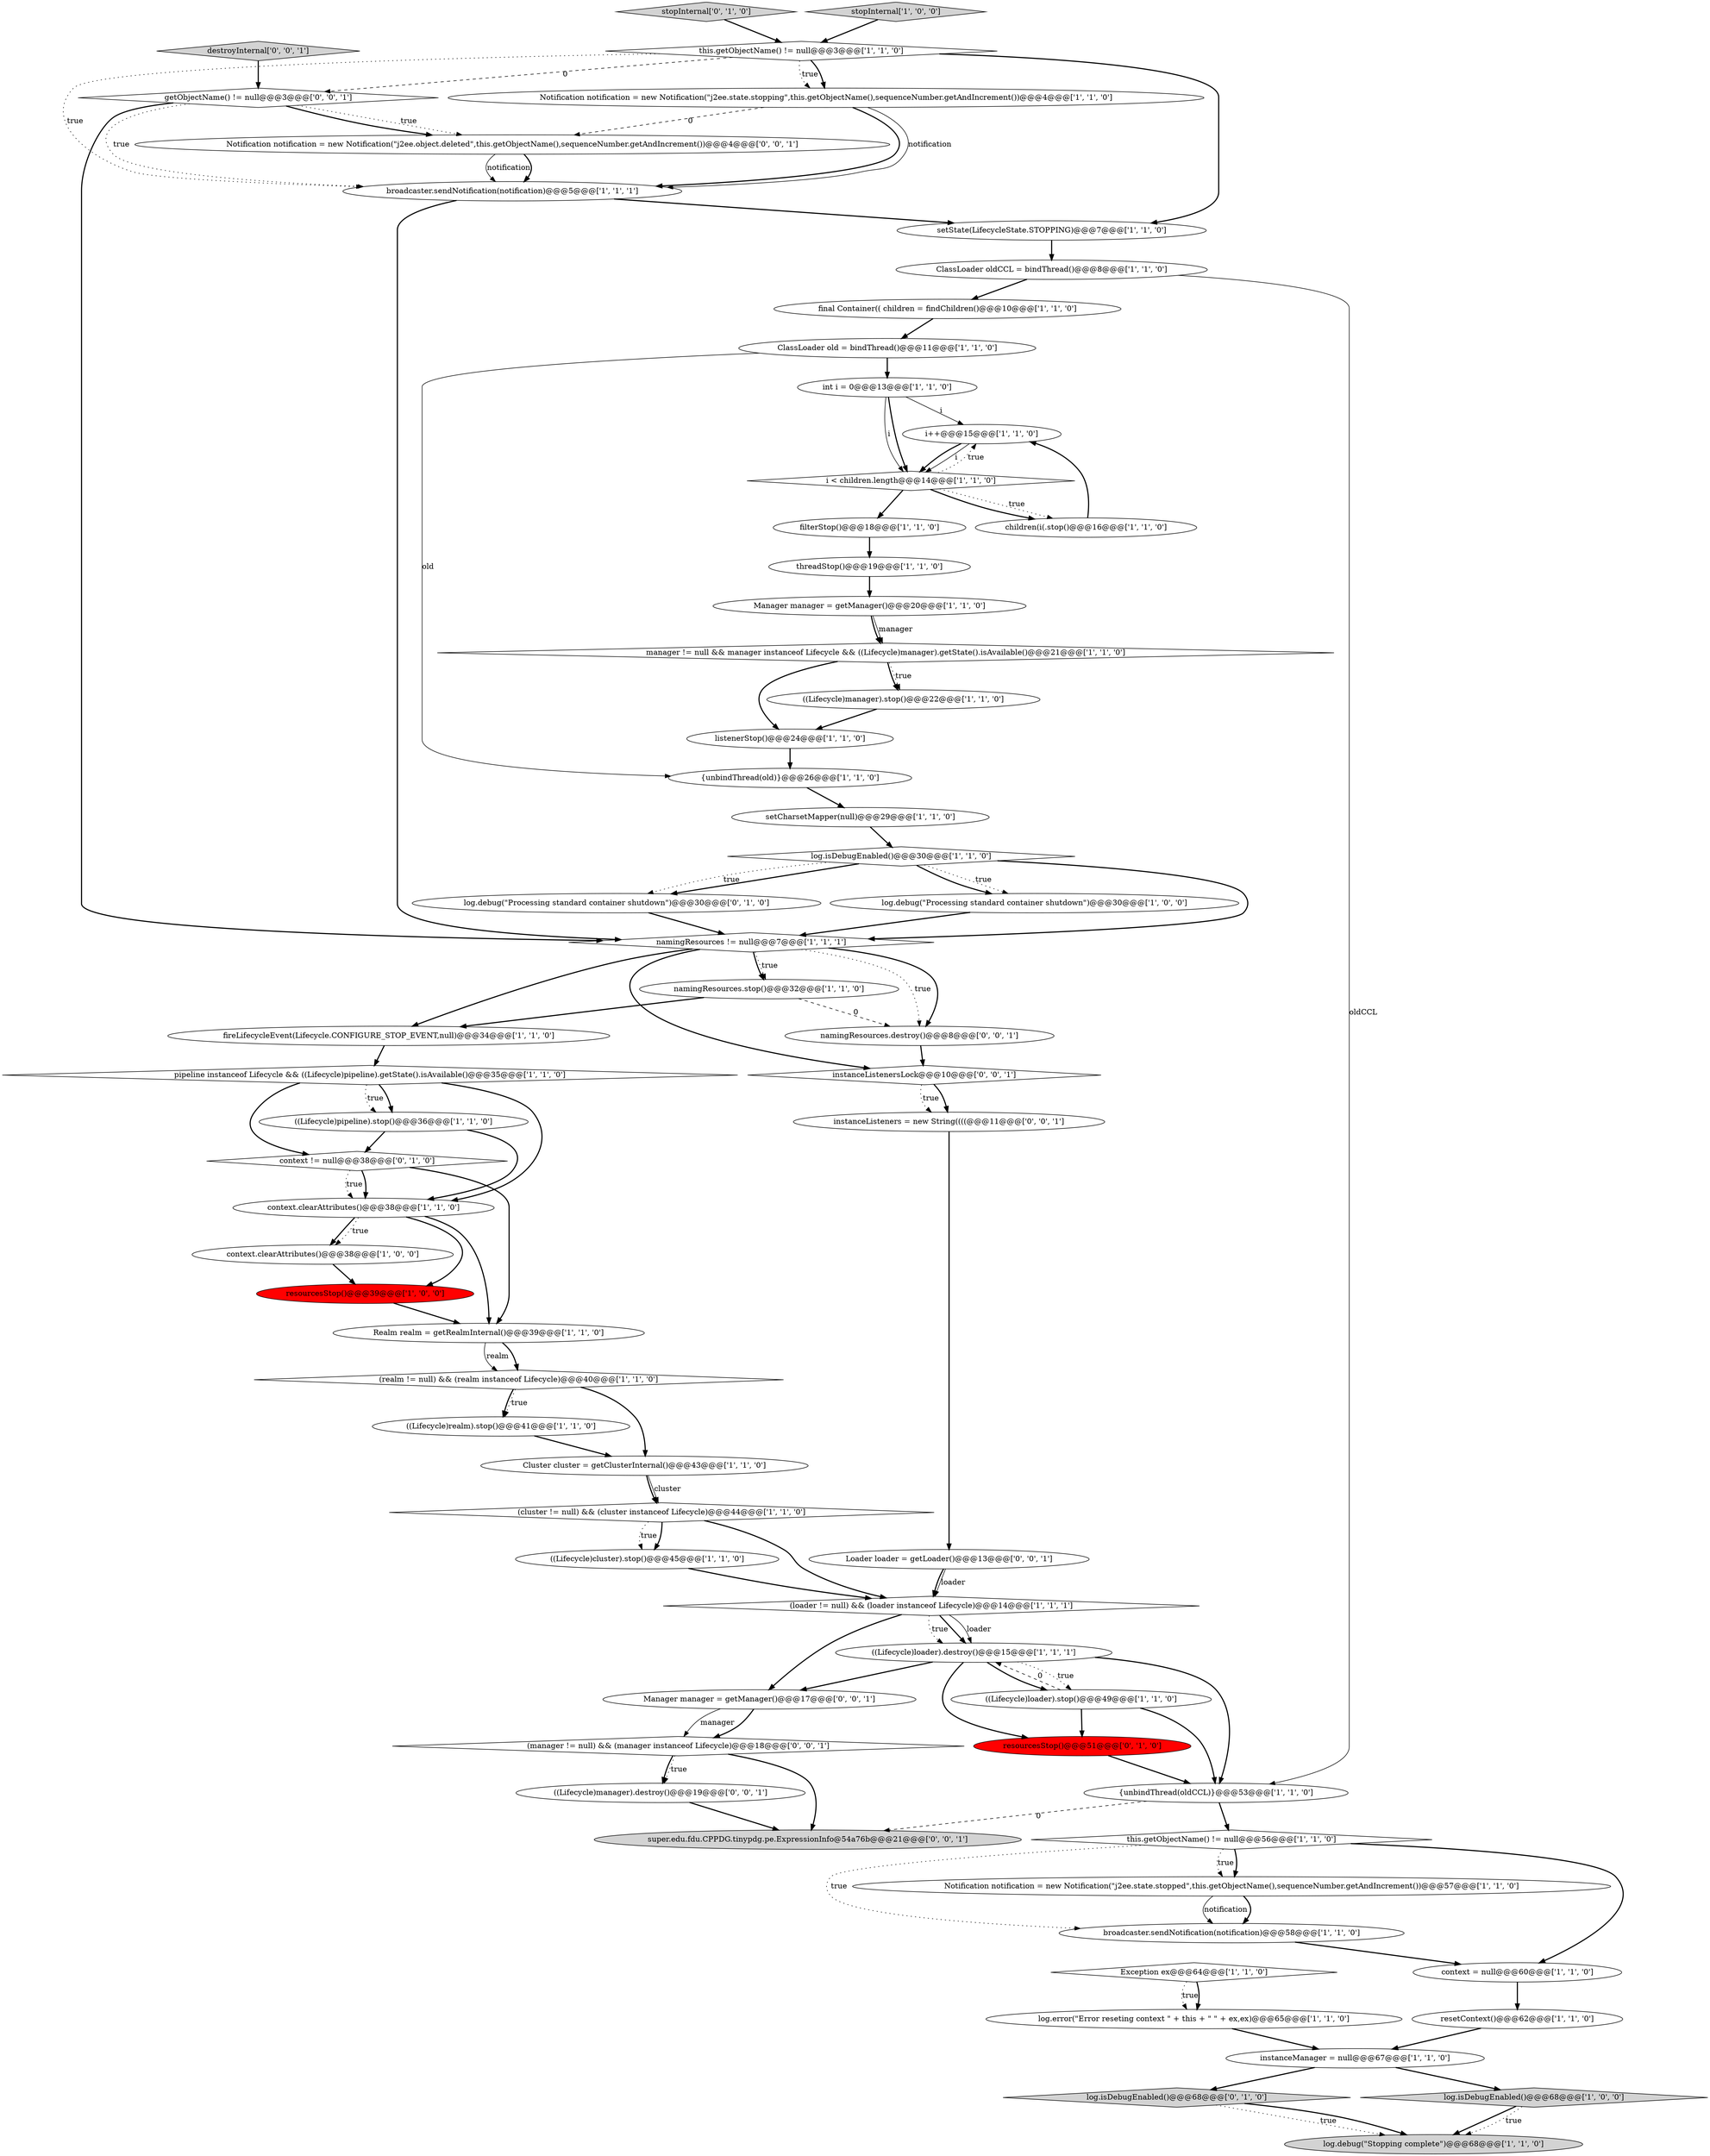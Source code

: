 digraph {
8 [style = filled, label = "threadStop()@@@19@@@['1', '1', '0']", fillcolor = white, shape = ellipse image = "AAA0AAABBB1BBB"];
40 [style = filled, label = "pipeline instanceof Lifecycle && ((Lifecycle)pipeline).getState().isAvailable()@@@35@@@['1', '1', '0']", fillcolor = white, shape = diamond image = "AAA0AAABBB1BBB"];
65 [style = filled, label = "(manager != null) && (manager instanceof Lifecycle)@@@18@@@['0', '0', '1']", fillcolor = white, shape = diamond image = "AAA0AAABBB3BBB"];
28 [style = filled, label = "this.getObjectName() != null@@@56@@@['1', '1', '0']", fillcolor = white, shape = diamond image = "AAA0AAABBB1BBB"];
33 [style = filled, label = "(realm != null) && (realm instanceof Lifecycle)@@@40@@@['1', '1', '0']", fillcolor = white, shape = diamond image = "AAA0AAABBB1BBB"];
3 [style = filled, label = "Cluster cluster = getClusterInternal()@@@43@@@['1', '1', '0']", fillcolor = white, shape = ellipse image = "AAA0AAABBB1BBB"];
20 [style = filled, label = "log.debug(\"Stopping complete\")@@@68@@@['1', '1', '0']", fillcolor = lightgray, shape = ellipse image = "AAA0AAABBB1BBB"];
22 [style = filled, label = "((Lifecycle)manager).stop()@@@22@@@['1', '1', '0']", fillcolor = white, shape = ellipse image = "AAA0AAABBB1BBB"];
32 [style = filled, label = "Manager manager = getManager()@@@20@@@['1', '1', '0']", fillcolor = white, shape = ellipse image = "AAA0AAABBB1BBB"];
44 [style = filled, label = "namingResources != null@@@7@@@['1', '1', '1']", fillcolor = white, shape = diamond image = "AAA0AAABBB1BBB"];
17 [style = filled, label = "setState(LifecycleState.STOPPING)@@@7@@@['1', '1', '0']", fillcolor = white, shape = ellipse image = "AAA0AAABBB1BBB"];
64 [style = filled, label = "Notification notification = new Notification(\"j2ee.object.deleted\",this.getObjectName(),sequenceNumber.getAndIncrement())@@@4@@@['0', '0', '1']", fillcolor = white, shape = ellipse image = "AAA0AAABBB3BBB"];
54 [style = filled, label = "stopInternal['0', '1', '0']", fillcolor = lightgray, shape = diamond image = "AAA0AAABBB2BBB"];
7 [style = filled, label = "broadcaster.sendNotification(notification)@@@58@@@['1', '1', '0']", fillcolor = white, shape = ellipse image = "AAA0AAABBB1BBB"];
55 [style = filled, label = "Loader loader = getLoader()@@@13@@@['0', '0', '1']", fillcolor = white, shape = ellipse image = "AAA0AAABBB3BBB"];
50 [style = filled, label = "log.isDebugEnabled()@@@68@@@['0', '1', '0']", fillcolor = lightgray, shape = diamond image = "AAA0AAABBB2BBB"];
19 [style = filled, label = "context.clearAttributes()@@@38@@@['1', '0', '0']", fillcolor = white, shape = ellipse image = "AAA0AAABBB1BBB"];
62 [style = filled, label = "namingResources.destroy()@@@8@@@['0', '0', '1']", fillcolor = white, shape = ellipse image = "AAA0AAABBB3BBB"];
58 [style = filled, label = "destroyInternal['0', '0', '1']", fillcolor = lightgray, shape = diamond image = "AAA0AAABBB3BBB"];
9 [style = filled, label = "((Lifecycle)realm).stop()@@@41@@@['1', '1', '0']", fillcolor = white, shape = ellipse image = "AAA0AAABBB1BBB"];
15 [style = filled, label = "((Lifecycle)pipeline).stop()@@@36@@@['1', '1', '0']", fillcolor = white, shape = ellipse image = "AAA0AAABBB1BBB"];
1 [style = filled, label = "resetContext()@@@62@@@['1', '1', '0']", fillcolor = white, shape = ellipse image = "AAA0AAABBB1BBB"];
46 [style = filled, label = "resourcesStop()@@@39@@@['1', '0', '0']", fillcolor = red, shape = ellipse image = "AAA1AAABBB1BBB"];
59 [style = filled, label = "((Lifecycle)manager).destroy()@@@19@@@['0', '0', '1']", fillcolor = white, shape = ellipse image = "AAA0AAABBB3BBB"];
51 [style = filled, label = "resourcesStop()@@@51@@@['0', '1', '0']", fillcolor = red, shape = ellipse image = "AAA1AAABBB2BBB"];
60 [style = filled, label = "getObjectName() != null@@@3@@@['0', '0', '1']", fillcolor = white, shape = diamond image = "AAA0AAABBB3BBB"];
4 [style = filled, label = "log.isDebugEnabled()@@@68@@@['1', '0', '0']", fillcolor = lightgray, shape = diamond image = "AAA0AAABBB1BBB"];
2 [style = filled, label = "instanceManager = null@@@67@@@['1', '1', '0']", fillcolor = white, shape = ellipse image = "AAA0AAABBB1BBB"];
18 [style = filled, label = "this.getObjectName() != null@@@3@@@['1', '1', '0']", fillcolor = white, shape = diamond image = "AAA0AAABBB1BBB"];
30 [style = filled, label = "ClassLoader old = bindThread()@@@11@@@['1', '1', '0']", fillcolor = white, shape = ellipse image = "AAA0AAABBB1BBB"];
61 [style = filled, label = "Manager manager = getManager()@@@17@@@['0', '0', '1']", fillcolor = white, shape = ellipse image = "AAA0AAABBB3BBB"];
31 [style = filled, label = "Exception ex@@@64@@@['1', '1', '0']", fillcolor = white, shape = diamond image = "AAA0AAABBB1BBB"];
0 [style = filled, label = "{unbindThread(oldCCL)}@@@53@@@['1', '1', '0']", fillcolor = white, shape = ellipse image = "AAA0AAABBB1BBB"];
52 [style = filled, label = "log.debug(\"Processing standard container shutdown\")@@@30@@@['0', '1', '0']", fillcolor = white, shape = ellipse image = "AAA0AAABBB2BBB"];
39 [style = filled, label = "final Container(( children = findChildren()@@@10@@@['1', '1', '0']", fillcolor = white, shape = ellipse image = "AAA0AAABBB1BBB"];
42 [style = filled, label = "Realm realm = getRealmInternal()@@@39@@@['1', '1', '0']", fillcolor = white, shape = ellipse image = "AAA0AAABBB1BBB"];
63 [style = filled, label = "instanceListeners = new String((((@@@11@@@['0', '0', '1']", fillcolor = white, shape = ellipse image = "AAA0AAABBB3BBB"];
56 [style = filled, label = "super.edu.fdu.CPPDG.tinypdg.pe.ExpressionInfo@54a76b@@@21@@@['0', '0', '1']", fillcolor = lightgray, shape = ellipse image = "AAA0AAABBB3BBB"];
37 [style = filled, label = "i++@@@15@@@['1', '1', '0']", fillcolor = white, shape = ellipse image = "AAA0AAABBB1BBB"];
6 [style = filled, label = "Notification notification = new Notification(\"j2ee.state.stopped\",this.getObjectName(),sequenceNumber.getAndIncrement())@@@57@@@['1', '1', '0']", fillcolor = white, shape = ellipse image = "AAA0AAABBB1BBB"];
49 [style = filled, label = "filterStop()@@@18@@@['1', '1', '0']", fillcolor = white, shape = ellipse image = "AAA0AAABBB1BBB"];
36 [style = filled, label = "int i = 0@@@13@@@['1', '1', '0']", fillcolor = white, shape = ellipse image = "AAA0AAABBB1BBB"];
41 [style = filled, label = "context = null@@@60@@@['1', '1', '0']", fillcolor = white, shape = ellipse image = "AAA0AAABBB1BBB"];
13 [style = filled, label = "log.debug(\"Processing standard container shutdown\")@@@30@@@['1', '0', '0']", fillcolor = white, shape = ellipse image = "AAA0AAABBB1BBB"];
26 [style = filled, label = "(cluster != null) && (cluster instanceof Lifecycle)@@@44@@@['1', '1', '0']", fillcolor = white, shape = diamond image = "AAA0AAABBB1BBB"];
48 [style = filled, label = "setCharsetMapper(null)@@@29@@@['1', '1', '0']", fillcolor = white, shape = ellipse image = "AAA0AAABBB1BBB"];
16 [style = filled, label = "log.isDebugEnabled()@@@30@@@['1', '1', '0']", fillcolor = white, shape = diamond image = "AAA0AAABBB1BBB"];
21 [style = filled, label = "manager != null && manager instanceof Lifecycle && ((Lifecycle)manager).getState().isAvailable()@@@21@@@['1', '1', '0']", fillcolor = white, shape = diamond image = "AAA0AAABBB1BBB"];
45 [style = filled, label = "namingResources.stop()@@@32@@@['1', '1', '0']", fillcolor = white, shape = ellipse image = "AAA0AAABBB1BBB"];
34 [style = filled, label = "(loader != null) && (loader instanceof Lifecycle)@@@14@@@['1', '1', '1']", fillcolor = white, shape = diamond image = "AAA0AAABBB1BBB"];
38 [style = filled, label = "Notification notification = new Notification(\"j2ee.state.stopping\",this.getObjectName(),sequenceNumber.getAndIncrement())@@@4@@@['1', '1', '0']", fillcolor = white, shape = ellipse image = "AAA0AAABBB1BBB"];
35 [style = filled, label = "((Lifecycle)loader).stop()@@@49@@@['1', '1', '0']", fillcolor = white, shape = ellipse image = "AAA0AAABBB1BBB"];
11 [style = filled, label = "((Lifecycle)loader).destroy()@@@15@@@['1', '1', '1']", fillcolor = white, shape = ellipse image = "AAA0AAABBB1BBB"];
25 [style = filled, label = "ClassLoader oldCCL = bindThread()@@@8@@@['1', '1', '0']", fillcolor = white, shape = ellipse image = "AAA0AAABBB1BBB"];
27 [style = filled, label = "stopInternal['1', '0', '0']", fillcolor = lightgray, shape = diamond image = "AAA0AAABBB1BBB"];
24 [style = filled, label = "context.clearAttributes()@@@38@@@['1', '1', '0']", fillcolor = white, shape = ellipse image = "AAA0AAABBB1BBB"];
29 [style = filled, label = "children(i(.stop()@@@16@@@['1', '1', '0']", fillcolor = white, shape = ellipse image = "AAA0AAABBB1BBB"];
57 [style = filled, label = "instanceListenersLock@@@10@@@['0', '0', '1']", fillcolor = white, shape = diamond image = "AAA0AAABBB3BBB"];
14 [style = filled, label = "listenerStop()@@@24@@@['1', '1', '0']", fillcolor = white, shape = ellipse image = "AAA0AAABBB1BBB"];
53 [style = filled, label = "context != null@@@38@@@['0', '1', '0']", fillcolor = white, shape = diamond image = "AAA0AAABBB2BBB"];
47 [style = filled, label = "fireLifecycleEvent(Lifecycle.CONFIGURE_STOP_EVENT,null)@@@34@@@['1', '1', '0']", fillcolor = white, shape = ellipse image = "AAA0AAABBB1BBB"];
5 [style = filled, label = "i < children.length@@@14@@@['1', '1', '0']", fillcolor = white, shape = diamond image = "AAA0AAABBB1BBB"];
23 [style = filled, label = "log.error(\"Error reseting context \" + this + \" \" + ex,ex)@@@65@@@['1', '1', '0']", fillcolor = white, shape = ellipse image = "AAA0AAABBB1BBB"];
10 [style = filled, label = "((Lifecycle)cluster).stop()@@@45@@@['1', '1', '0']", fillcolor = white, shape = ellipse image = "AAA0AAABBB1BBB"];
12 [style = filled, label = "broadcaster.sendNotification(notification)@@@5@@@['1', '1', '1']", fillcolor = white, shape = ellipse image = "AAA0AAABBB1BBB"];
43 [style = filled, label = "{unbindThread(old)}@@@26@@@['1', '1', '0']", fillcolor = white, shape = ellipse image = "AAA0AAABBB1BBB"];
64->12 [style = solid, label="notification"];
17->25 [style = bold, label=""];
52->44 [style = bold, label=""];
28->6 [style = bold, label=""];
34->61 [style = bold, label=""];
16->52 [style = bold, label=""];
12->44 [style = bold, label=""];
16->13 [style = dotted, label="true"];
26->10 [style = bold, label=""];
26->34 [style = bold, label=""];
38->12 [style = bold, label=""];
40->15 [style = bold, label=""];
58->60 [style = bold, label=""];
30->36 [style = bold, label=""];
65->56 [style = bold, label=""];
18->38 [style = dotted, label="true"];
38->64 [style = dashed, label="0"];
28->6 [style = dotted, label="true"];
49->8 [style = bold, label=""];
37->5 [style = bold, label=""];
32->21 [style = solid, label="manager"];
63->55 [style = bold, label=""];
5->49 [style = bold, label=""];
57->63 [style = bold, label=""];
28->7 [style = dotted, label="true"];
37->5 [style = solid, label="i"];
55->34 [style = bold, label=""];
40->24 [style = bold, label=""];
5->29 [style = dotted, label="true"];
44->47 [style = bold, label=""];
24->46 [style = bold, label=""];
35->11 [style = dashed, label="0"];
18->38 [style = bold, label=""];
5->29 [style = bold, label=""];
46->42 [style = bold, label=""];
11->51 [style = bold, label=""];
60->64 [style = dotted, label="true"];
24->19 [style = bold, label=""];
33->3 [style = bold, label=""];
64->12 [style = bold, label=""];
44->62 [style = dotted, label="true"];
60->64 [style = bold, label=""];
16->52 [style = dotted, label="true"];
21->22 [style = dotted, label="true"];
51->0 [style = bold, label=""];
11->35 [style = dotted, label="true"];
57->63 [style = dotted, label="true"];
38->12 [style = solid, label="notification"];
2->4 [style = bold, label=""];
36->37 [style = solid, label="i"];
34->11 [style = solid, label="loader"];
3->26 [style = solid, label="cluster"];
14->43 [style = bold, label=""];
45->62 [style = dashed, label="0"];
35->0 [style = bold, label=""];
10->34 [style = bold, label=""];
21->22 [style = bold, label=""];
31->23 [style = dotted, label="true"];
48->16 [style = bold, label=""];
53->24 [style = bold, label=""];
30->43 [style = solid, label="old"];
24->19 [style = dotted, label="true"];
19->46 [style = bold, label=""];
11->61 [style = bold, label=""];
22->14 [style = bold, label=""];
6->7 [style = bold, label=""];
59->56 [style = bold, label=""];
44->45 [style = bold, label=""];
40->15 [style = dotted, label="true"];
35->51 [style = bold, label=""];
44->45 [style = dotted, label="true"];
44->57 [style = bold, label=""];
60->44 [style = bold, label=""];
27->18 [style = bold, label=""];
16->13 [style = bold, label=""];
65->59 [style = dotted, label="true"];
40->53 [style = bold, label=""];
25->39 [style = bold, label=""];
44->62 [style = bold, label=""];
0->56 [style = dashed, label="0"];
47->40 [style = bold, label=""];
61->65 [style = bold, label=""];
53->24 [style = dotted, label="true"];
34->11 [style = dotted, label="true"];
12->17 [style = bold, label=""];
53->42 [style = bold, label=""];
3->26 [style = bold, label=""];
15->53 [style = bold, label=""];
33->9 [style = dotted, label="true"];
29->37 [style = bold, label=""];
25->0 [style = solid, label="oldCCL"];
55->34 [style = solid, label="loader"];
28->41 [style = bold, label=""];
18->60 [style = dashed, label="0"];
16->44 [style = bold, label=""];
4->20 [style = bold, label=""];
9->3 [style = bold, label=""];
6->7 [style = solid, label="notification"];
36->5 [style = bold, label=""];
7->41 [style = bold, label=""];
1->2 [style = bold, label=""];
23->2 [style = bold, label=""];
60->12 [style = dotted, label="true"];
21->14 [style = bold, label=""];
24->42 [style = bold, label=""];
61->65 [style = solid, label="manager"];
50->20 [style = dotted, label="true"];
32->21 [style = bold, label=""];
31->23 [style = bold, label=""];
8->32 [style = bold, label=""];
13->44 [style = bold, label=""];
43->48 [style = bold, label=""];
50->20 [style = bold, label=""];
4->20 [style = dotted, label="true"];
18->17 [style = bold, label=""];
42->33 [style = bold, label=""];
42->33 [style = solid, label="realm"];
41->1 [style = bold, label=""];
62->57 [style = bold, label=""];
33->9 [style = bold, label=""];
2->50 [style = bold, label=""];
34->11 [style = bold, label=""];
11->35 [style = bold, label=""];
39->30 [style = bold, label=""];
11->0 [style = bold, label=""];
18->12 [style = dotted, label="true"];
54->18 [style = bold, label=""];
26->10 [style = dotted, label="true"];
15->24 [style = bold, label=""];
36->5 [style = solid, label="i"];
45->47 [style = bold, label=""];
65->59 [style = bold, label=""];
5->37 [style = dotted, label="true"];
0->28 [style = bold, label=""];
}
